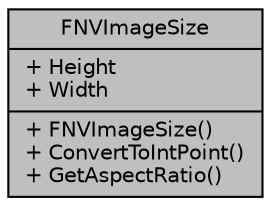 digraph "FNVImageSize"
{
  edge [fontname="Helvetica",fontsize="10",labelfontname="Helvetica",labelfontsize="10"];
  node [fontname="Helvetica",fontsize="10",shape=record];
  Node1 [label="{FNVImageSize\n|+ Height\l+ Width\l|+ FNVImageSize()\l+ ConvertToIntPoint()\l+ GetAspectRatio()\l}",height=0.2,width=0.4,color="black", fillcolor="grey75", style="filled", fontcolor="black"];
}
